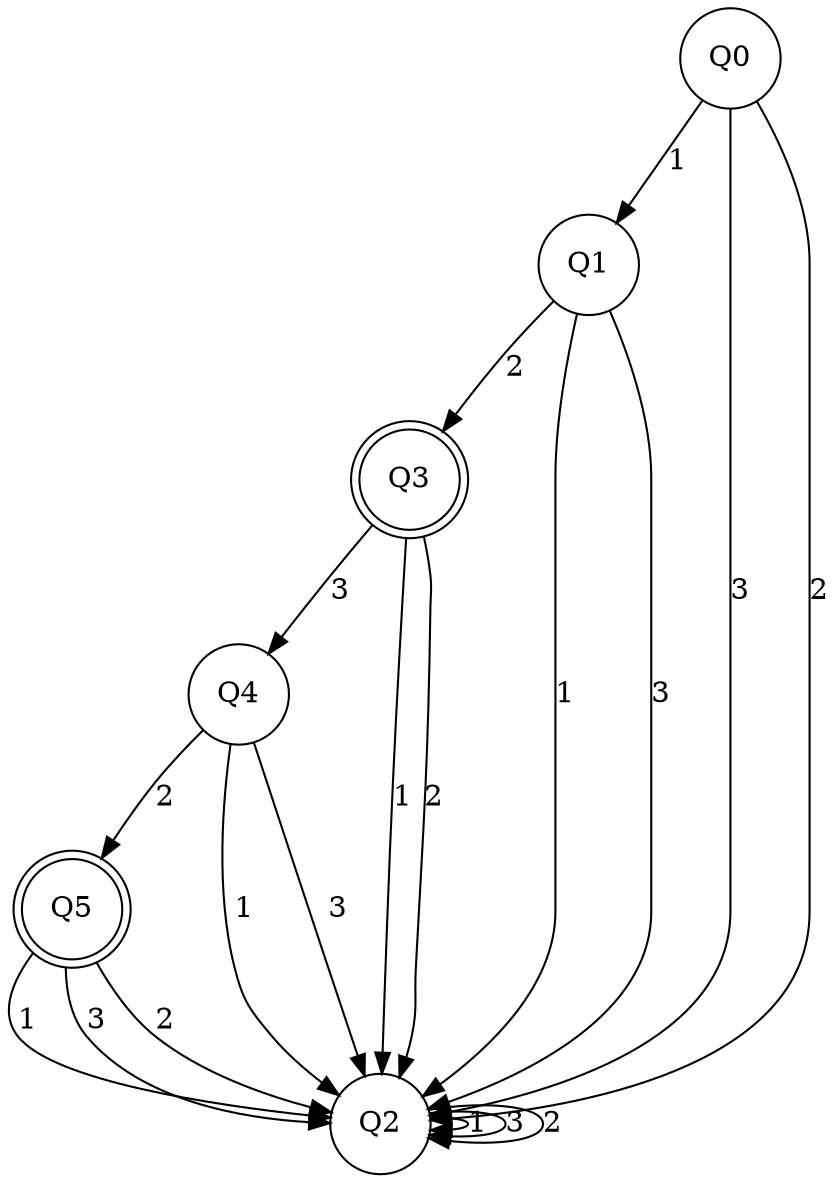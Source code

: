 digraph re_dfa {
Q4 [shape=circle];
Q5 [shape=doublecircle];
Q3 [shape=doublecircle];
Q1 [shape=circle];
Q0 [shape=circle];
Q2 [shape=circle];
Q4 -> Q2  [label=1];
Q4 -> Q2  [label=3];
Q4 -> Q5  [label=2];
Q5 -> Q2  [label=1];
Q5 -> Q2  [label=3];
Q5 -> Q2  [label=2];
Q3 -> Q2  [label=1];
Q3 -> Q4  [label=3];
Q3 -> Q2  [label=2];
Q1 -> Q2  [label=1];
Q1 -> Q2  [label=3];
Q1 -> Q3  [label=2];
Q0 -> Q1  [label=1];
Q0 -> Q2  [label=3];
Q0 -> Q2  [label=2];
Q2 -> Q2  [label=1];
Q2 -> Q2  [label=3];
Q2 -> Q2  [label=2];
}

